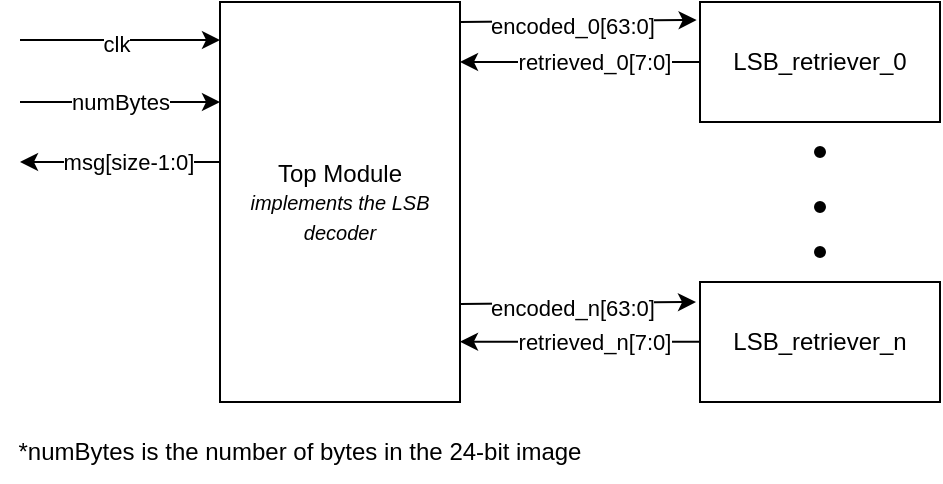 <mxfile version="21.2.8" type="device">
  <diagram name="Page-1" id="N6Q_slvyIGiiIuW-d9xw">
    <mxGraphModel dx="1372" dy="357" grid="1" gridSize="10" guides="1" tooltips="1" connect="1" arrows="1" fold="1" page="1" pageScale="1" pageWidth="827" pageHeight="1169" math="0" shadow="0">
      <root>
        <mxCell id="0" />
        <mxCell id="1" parent="0" />
        <mxCell id="g3mMqHRdnuUhVGsEwkL1-47" value="Top Module&lt;br&gt;&lt;font size=&quot;1&quot;&gt;&lt;i&gt;implements the LSB decoder&lt;/i&gt;&lt;/font&gt;" style="rounded=0;whiteSpace=wrap;html=1;" parent="1" vertex="1">
          <mxGeometry x="80" y="80" width="120" height="200" as="geometry" />
        </mxCell>
        <mxCell id="6le7rDKgrjO4DMV_MONy-2" value="LSB_retriever_0" style="rounded=0;whiteSpace=wrap;html=1;" parent="1" vertex="1">
          <mxGeometry x="320" y="80" width="120" height="60" as="geometry" />
        </mxCell>
        <mxCell id="6le7rDKgrjO4DMV_MONy-3" value="LSB_retriever_n" style="rounded=0;whiteSpace=wrap;html=1;" parent="1" vertex="1">
          <mxGeometry x="320" y="220" width="120" height="60" as="geometry" />
        </mxCell>
        <mxCell id="6le7rDKgrjO4DMV_MONy-4" value="" style="endArrow=classic;html=1;rounded=0;exitX=1;exitY=0.1;exitDx=0;exitDy=0;exitPerimeter=0;entryX=-0.014;entryY=0.15;entryDx=0;entryDy=0;entryPerimeter=0;" parent="1" target="6le7rDKgrjO4DMV_MONy-2" edge="1">
          <mxGeometry width="50" height="50" relative="1" as="geometry">
            <mxPoint x="200" y="90" as="sourcePoint" />
            <mxPoint x="280" y="90" as="targetPoint" />
          </mxGeometry>
        </mxCell>
        <mxCell id="6le7rDKgrjO4DMV_MONy-14" value="encoded_0[63:0]" style="edgeLabel;html=1;align=center;verticalAlign=middle;resizable=0;points=[];" parent="6le7rDKgrjO4DMV_MONy-4" vertex="1" connectable="0">
          <mxGeometry x="-0.05" y="-2" relative="1" as="geometry">
            <mxPoint as="offset" />
          </mxGeometry>
        </mxCell>
        <mxCell id="6le7rDKgrjO4DMV_MONy-7" value="" style="ellipse;whiteSpace=wrap;html=1;aspect=fixed;fillColor=#000000;" parent="1" vertex="1">
          <mxGeometry x="377.5" y="152.5" width="5" height="5" as="geometry" />
        </mxCell>
        <mxCell id="6le7rDKgrjO4DMV_MONy-10" value="" style="ellipse;whiteSpace=wrap;html=1;aspect=fixed;fillColor=#000000;" parent="1" vertex="1">
          <mxGeometry x="377.5" y="180" width="5" height="5" as="geometry" />
        </mxCell>
        <mxCell id="6le7rDKgrjO4DMV_MONy-11" value="" style="ellipse;whiteSpace=wrap;html=1;aspect=fixed;fillColor=#000000;" parent="1" vertex="1">
          <mxGeometry x="377.5" y="202.5" width="5" height="5" as="geometry" />
        </mxCell>
        <mxCell id="6le7rDKgrjO4DMV_MONy-12" value="" style="endArrow=classic;html=1;rounded=0;exitX=0;exitY=0.5;exitDx=0;exitDy=0;" parent="1" source="6le7rDKgrjO4DMV_MONy-2" edge="1">
          <mxGeometry width="50" height="50" relative="1" as="geometry">
            <mxPoint x="210" y="177.5" as="sourcePoint" />
            <mxPoint x="200" y="110" as="targetPoint" />
          </mxGeometry>
        </mxCell>
        <mxCell id="6le7rDKgrjO4DMV_MONy-15" value="retrieved_0[7:0]" style="edgeLabel;html=1;align=center;verticalAlign=middle;resizable=0;points=[];" parent="6le7rDKgrjO4DMV_MONy-12" vertex="1" connectable="0">
          <mxGeometry x="-0.312" relative="1" as="geometry">
            <mxPoint x="-12" as="offset" />
          </mxGeometry>
        </mxCell>
        <mxCell id="6le7rDKgrjO4DMV_MONy-16" value="" style="endArrow=classic;html=1;rounded=0;exitX=1;exitY=0.1;exitDx=0;exitDy=0;exitPerimeter=0;entryX=-0.014;entryY=0.15;entryDx=0;entryDy=0;entryPerimeter=0;" parent="1" edge="1">
          <mxGeometry width="50" height="50" relative="1" as="geometry">
            <mxPoint x="200" y="231" as="sourcePoint" />
            <mxPoint x="318" y="230" as="targetPoint" />
          </mxGeometry>
        </mxCell>
        <mxCell id="6le7rDKgrjO4DMV_MONy-17" value="encoded_n[63:0]" style="edgeLabel;html=1;align=center;verticalAlign=middle;resizable=0;points=[];" parent="6le7rDKgrjO4DMV_MONy-16" vertex="1" connectable="0">
          <mxGeometry x="-0.05" y="-2" relative="1" as="geometry">
            <mxPoint as="offset" />
          </mxGeometry>
        </mxCell>
        <mxCell id="6le7rDKgrjO4DMV_MONy-18" value="" style="endArrow=classic;html=1;rounded=0;exitX=0;exitY=0.5;exitDx=0;exitDy=0;" parent="1" edge="1">
          <mxGeometry width="50" height="50" relative="1" as="geometry">
            <mxPoint x="320" y="249.83" as="sourcePoint" />
            <mxPoint x="200" y="249.83" as="targetPoint" />
          </mxGeometry>
        </mxCell>
        <mxCell id="6le7rDKgrjO4DMV_MONy-19" value="retrieved_n[7:0]" style="edgeLabel;html=1;align=center;verticalAlign=middle;resizable=0;points=[];" parent="6le7rDKgrjO4DMV_MONy-18" vertex="1" connectable="0">
          <mxGeometry x="-0.312" relative="1" as="geometry">
            <mxPoint x="-12" as="offset" />
          </mxGeometry>
        </mxCell>
        <mxCell id="6le7rDKgrjO4DMV_MONy-20" value="" style="endArrow=classic;html=1;rounded=0;entryX=-0.014;entryY=0.15;entryDx=0;entryDy=0;entryPerimeter=0;" parent="1" edge="1">
          <mxGeometry width="50" height="50" relative="1" as="geometry">
            <mxPoint x="-20" y="99" as="sourcePoint" />
            <mxPoint x="80" y="99" as="targetPoint" />
          </mxGeometry>
        </mxCell>
        <mxCell id="6le7rDKgrjO4DMV_MONy-21" value="clk" style="edgeLabel;html=1;align=center;verticalAlign=middle;resizable=0;points=[];" parent="6le7rDKgrjO4DMV_MONy-20" vertex="1" connectable="0">
          <mxGeometry x="-0.05" y="-2" relative="1" as="geometry">
            <mxPoint as="offset" />
          </mxGeometry>
        </mxCell>
        <mxCell id="6le7rDKgrjO4DMV_MONy-22" value="" style="endArrow=classic;html=1;rounded=0;exitX=0;exitY=0.5;exitDx=0;exitDy=0;" parent="1" edge="1">
          <mxGeometry width="50" height="50" relative="1" as="geometry">
            <mxPoint x="80" y="160" as="sourcePoint" />
            <mxPoint x="-20" y="160" as="targetPoint" />
          </mxGeometry>
        </mxCell>
        <mxCell id="6le7rDKgrjO4DMV_MONy-23" value="msg[size-1:0]" style="edgeLabel;html=1;align=center;verticalAlign=middle;resizable=0;points=[];" parent="6le7rDKgrjO4DMV_MONy-22" vertex="1" connectable="0">
          <mxGeometry x="-0.312" relative="1" as="geometry">
            <mxPoint x="-12" as="offset" />
          </mxGeometry>
        </mxCell>
        <mxCell id="6le7rDKgrjO4DMV_MONy-24" value="numBytes" style="endArrow=classic;html=1;rounded=0;entryX=-0.014;entryY=0.15;entryDx=0;entryDy=0;entryPerimeter=0;" parent="1" edge="1">
          <mxGeometry width="50" height="50" relative="1" as="geometry">
            <mxPoint x="-20" y="130" as="sourcePoint" />
            <mxPoint x="80" y="130" as="targetPoint" />
          </mxGeometry>
        </mxCell>
        <mxCell id="6le7rDKgrjO4DMV_MONy-28" value="*numBytes is the number of bytes in the 24-bit image" style="text;html=1;strokeColor=none;fillColor=none;align=center;verticalAlign=middle;whiteSpace=wrap;rounded=0;" parent="1" vertex="1">
          <mxGeometry x="-30" y="290" width="300" height="30" as="geometry" />
        </mxCell>
      </root>
    </mxGraphModel>
  </diagram>
</mxfile>
